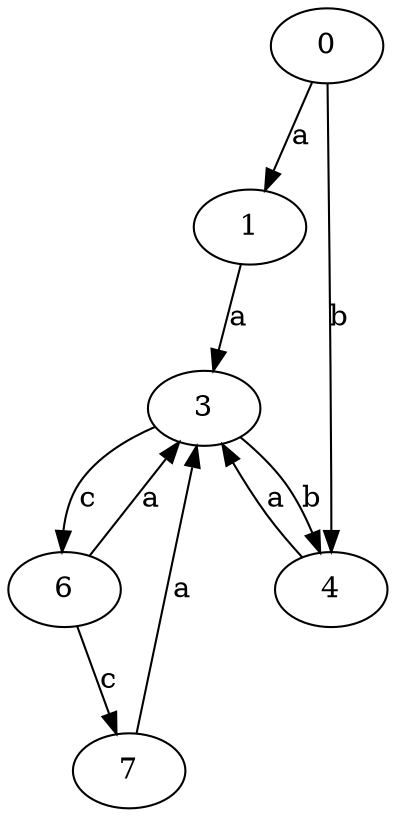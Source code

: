 strict digraph  {
0;
1;
3;
4;
6;
7;
0 -> 1  [label=a];
0 -> 4  [label=b];
1 -> 3  [label=a];
3 -> 4  [label=b];
3 -> 6  [label=c];
4 -> 3  [label=a];
6 -> 3  [label=a];
6 -> 7  [label=c];
7 -> 3  [label=a];
}
